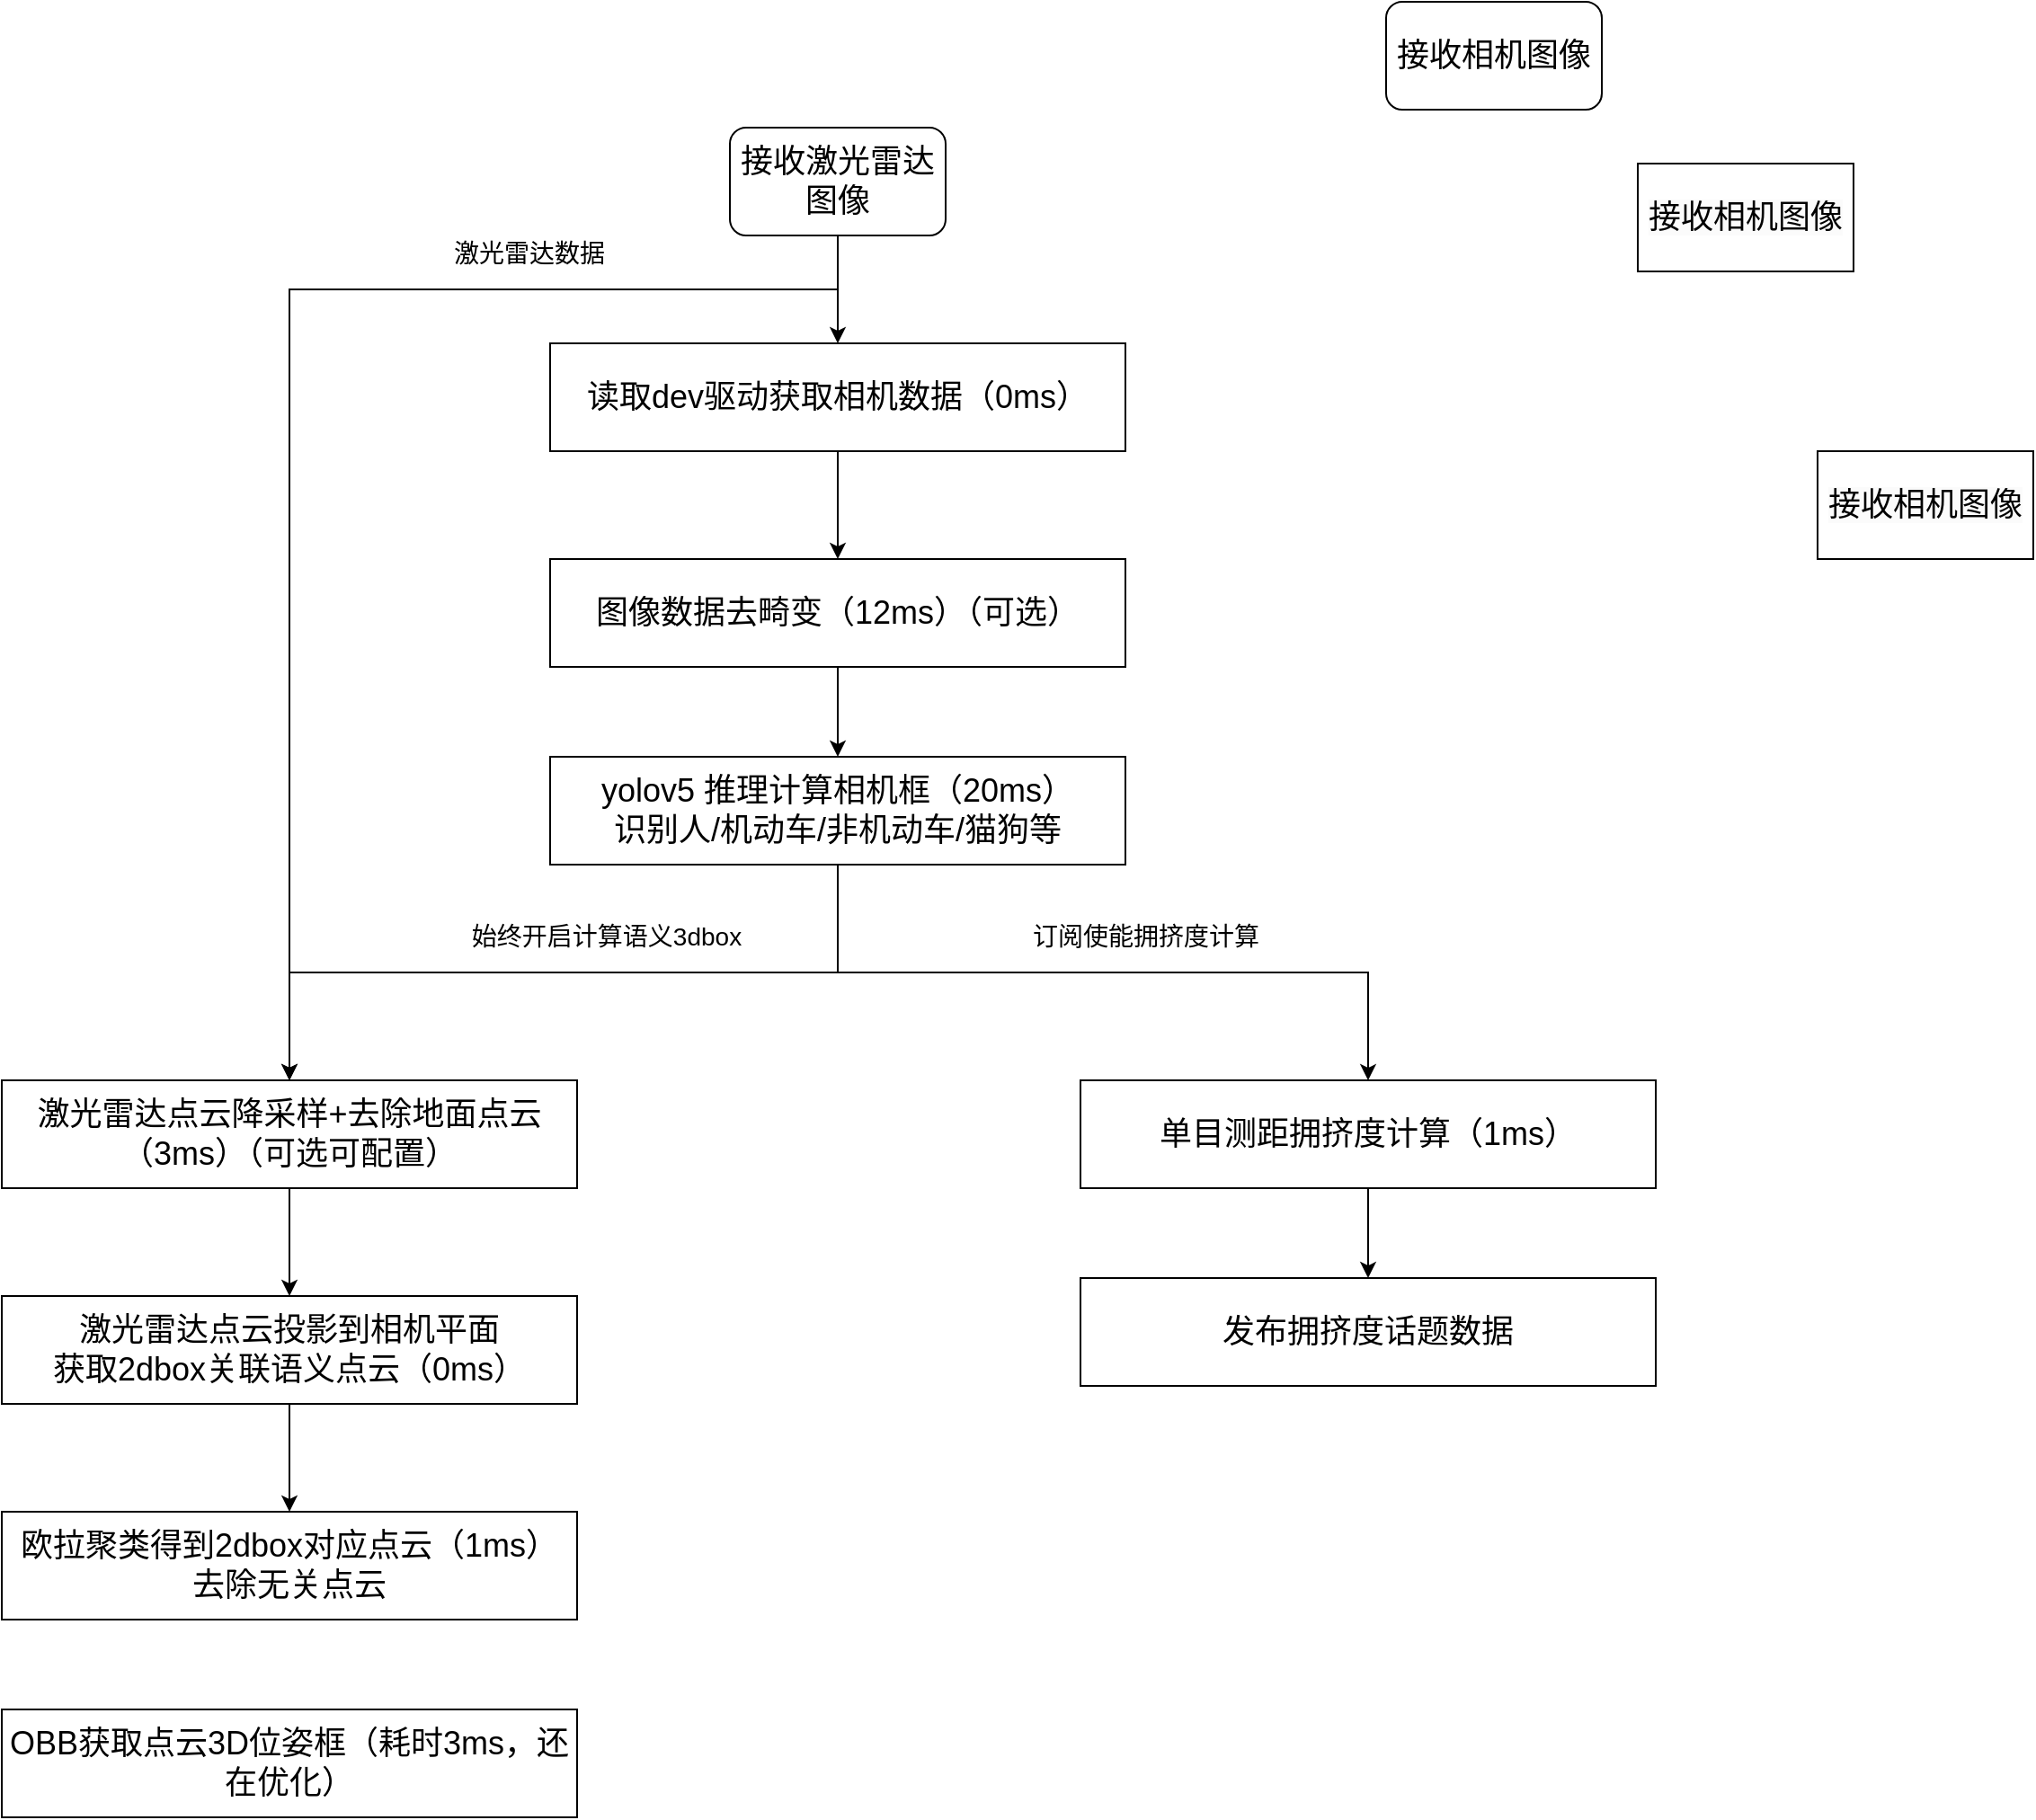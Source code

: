 <mxfile version="24.7.6">
  <diagram name="Page-1" id="hP-dEu_CVExecX_DF-mA">
    <mxGraphModel dx="1728" dy="994" grid="1" gridSize="10" guides="1" tooltips="1" connect="1" arrows="1" fold="1" page="1" pageScale="1" pageWidth="1654" pageHeight="2336" math="0" shadow="0">
      <root>
        <mxCell id="0" />
        <mxCell id="1" parent="0" />
        <mxCell id="Sc6bf__xJOu8bdqY58xA-1" value="&lt;font style=&quot;font-size: 18px;&quot;&gt;接收相机图像&lt;/font&gt;" style="rounded=1;whiteSpace=wrap;html=1;" vertex="1" parent="1">
          <mxGeometry x="1070" y="110" width="120" height="60" as="geometry" />
        </mxCell>
        <mxCell id="Sc6bf__xJOu8bdqY58xA-20" style="edgeStyle=orthogonalEdgeStyle;rounded=0;orthogonalLoop=1;jettySize=auto;html=1;entryX=0.5;entryY=0;entryDx=0;entryDy=0;" edge="1" parent="1" source="Sc6bf__xJOu8bdqY58xA-2" target="Sc6bf__xJOu8bdqY58xA-19">
          <mxGeometry relative="1" as="geometry" />
        </mxCell>
        <mxCell id="Sc6bf__xJOu8bdqY58xA-29" style="edgeStyle=orthogonalEdgeStyle;rounded=0;orthogonalLoop=1;jettySize=auto;html=1;" edge="1" parent="1" source="Sc6bf__xJOu8bdqY58xA-2" target="Sc6bf__xJOu8bdqY58xA-22">
          <mxGeometry relative="1" as="geometry">
            <mxPoint x="460" y="660" as="targetPoint" />
            <Array as="points">
              <mxPoint x="765" y="270" />
              <mxPoint x="460" y="270" />
            </Array>
          </mxGeometry>
        </mxCell>
        <mxCell id="Sc6bf__xJOu8bdqY58xA-30" value="&lt;font style=&quot;font-size: 14px;&quot;&gt;激光雷达数据&lt;/font&gt;" style="edgeLabel;html=1;align=center;verticalAlign=middle;resizable=0;points=[];" vertex="1" connectable="0" parent="Sc6bf__xJOu8bdqY58xA-29">
          <mxGeometry x="-0.484" y="-5" relative="1" as="geometry">
            <mxPoint x="-2" y="-15" as="offset" />
          </mxGeometry>
        </mxCell>
        <mxCell id="Sc6bf__xJOu8bdqY58xA-2" value="&lt;font style=&quot;font-size: 18px;&quot;&gt;接收激光雷达图像&lt;/font&gt;" style="rounded=1;whiteSpace=wrap;html=1;" vertex="1" parent="1">
          <mxGeometry x="705" y="180" width="120" height="60" as="geometry" />
        </mxCell>
        <mxCell id="Sc6bf__xJOu8bdqY58xA-5" value="&lt;span style=&quot;color: rgb(0, 0, 0); font-family: Helvetica; font-size: 18px; font-style: normal; font-variant-ligatures: normal; font-variant-caps: normal; font-weight: 400; letter-spacing: normal; orphans: 2; text-align: center; text-indent: 0px; text-transform: none; widows: 2; word-spacing: 0px; -webkit-text-stroke-width: 0px; white-space: normal; background-color: rgb(251, 251, 251); text-decoration-thickness: initial; text-decoration-style: initial; text-decoration-color: initial; display: inline !important; float: none;&quot;&gt;接收相机图像&lt;/span&gt;" style="rounded=0;whiteSpace=wrap;html=1;" vertex="1" parent="1">
          <mxGeometry x="1210" y="200" width="120" height="60" as="geometry" />
        </mxCell>
        <mxCell id="Sc6bf__xJOu8bdqY58xA-6" value="&lt;span style=&quot;color: rgb(0, 0, 0); font-family: Helvetica; font-size: 18px; font-style: normal; font-variant-ligatures: normal; font-variant-caps: normal; font-weight: 400; letter-spacing: normal; orphans: 2; text-align: center; text-indent: 0px; text-transform: none; widows: 2; word-spacing: 0px; -webkit-text-stroke-width: 0px; white-space: normal; background-color: rgb(251, 251, 251); text-decoration-thickness: initial; text-decoration-style: initial; text-decoration-color: initial; display: inline !important; float: none;&quot;&gt;接收相机图像&lt;/span&gt;" style="rounded=0;whiteSpace=wrap;html=1;" vertex="1" parent="1">
          <mxGeometry x="1310" y="360" width="120" height="60" as="geometry" />
        </mxCell>
        <mxCell id="Sc6bf__xJOu8bdqY58xA-13" style="edgeStyle=orthogonalEdgeStyle;rounded=0;orthogonalLoop=1;jettySize=auto;html=1;entryX=0.5;entryY=0;entryDx=0;entryDy=0;" edge="1" parent="1" source="Sc6bf__xJOu8bdqY58xA-10" target="Sc6bf__xJOu8bdqY58xA-11">
          <mxGeometry relative="1" as="geometry" />
        </mxCell>
        <mxCell id="Sc6bf__xJOu8bdqY58xA-10" value="&lt;span style=&quot;font-size: 18px;&quot;&gt;图像数据去畸变（12ms）（可选）&lt;/span&gt;" style="rounded=0;whiteSpace=wrap;html=1;" vertex="1" parent="1">
          <mxGeometry x="605" y="420" width="320" height="60" as="geometry" />
        </mxCell>
        <mxCell id="Sc6bf__xJOu8bdqY58xA-15" style="edgeStyle=orthogonalEdgeStyle;rounded=0;orthogonalLoop=1;jettySize=auto;html=1;" edge="1" parent="1" source="Sc6bf__xJOu8bdqY58xA-11" target="Sc6bf__xJOu8bdqY58xA-14">
          <mxGeometry relative="1" as="geometry" />
        </mxCell>
        <mxCell id="Sc6bf__xJOu8bdqY58xA-16" value="&lt;font style=&quot;font-size: 14px;&quot;&gt;订阅使能拥挤度计算&lt;/font&gt;" style="edgeLabel;html=1;align=center;verticalAlign=middle;resizable=0;points=[];" vertex="1" connectable="0" parent="Sc6bf__xJOu8bdqY58xA-15">
          <mxGeometry x="0.11" y="-1" relative="1" as="geometry">
            <mxPoint y="-21" as="offset" />
          </mxGeometry>
        </mxCell>
        <mxCell id="Sc6bf__xJOu8bdqY58xA-23" style="edgeStyle=orthogonalEdgeStyle;rounded=0;orthogonalLoop=1;jettySize=auto;html=1;entryX=0.5;entryY=0;entryDx=0;entryDy=0;" edge="1" parent="1" source="Sc6bf__xJOu8bdqY58xA-11" target="Sc6bf__xJOu8bdqY58xA-22">
          <mxGeometry relative="1" as="geometry" />
        </mxCell>
        <mxCell id="Sc6bf__xJOu8bdqY58xA-24" value="&lt;font style=&quot;font-size: 14px;&quot;&gt;始终开启计算语义3dbox&lt;/font&gt;" style="edgeLabel;html=1;align=center;verticalAlign=middle;resizable=0;points=[];" vertex="1" connectable="0" parent="Sc6bf__xJOu8bdqY58xA-23">
          <mxGeometry x="-0.111" y="-3" relative="1" as="geometry">
            <mxPoint y="-17" as="offset" />
          </mxGeometry>
        </mxCell>
        <mxCell id="Sc6bf__xJOu8bdqY58xA-11" value="&lt;span style=&quot;font-size: 18px;&quot;&gt;yolov5 推理计算相机框&lt;/span&gt;&lt;span style=&quot;font-size: 18px;&quot;&gt;（20ms）&lt;/span&gt;&lt;div&gt;&lt;span style=&quot;font-size: 18px;&quot;&gt;识别人/机动车/非机动车/猫狗等&lt;/span&gt;&lt;/div&gt;" style="rounded=0;whiteSpace=wrap;html=1;" vertex="1" parent="1">
          <mxGeometry x="605" y="530" width="320" height="60" as="geometry" />
        </mxCell>
        <mxCell id="Sc6bf__xJOu8bdqY58xA-18" style="edgeStyle=orthogonalEdgeStyle;rounded=0;orthogonalLoop=1;jettySize=auto;html=1;entryX=0.5;entryY=0;entryDx=0;entryDy=0;" edge="1" parent="1" source="Sc6bf__xJOu8bdqY58xA-14" target="Sc6bf__xJOu8bdqY58xA-17">
          <mxGeometry relative="1" as="geometry" />
        </mxCell>
        <mxCell id="Sc6bf__xJOu8bdqY58xA-14" value="&lt;span style=&quot;font-size: 18px;&quot;&gt;单目测距拥挤度计算（1ms）&lt;/span&gt;" style="rounded=0;whiteSpace=wrap;html=1;" vertex="1" parent="1">
          <mxGeometry x="900" y="710" width="320" height="60" as="geometry" />
        </mxCell>
        <mxCell id="Sc6bf__xJOu8bdqY58xA-17" value="&lt;span style=&quot;font-size: 18px;&quot;&gt;发布拥挤度话题数据&lt;/span&gt;" style="rounded=0;whiteSpace=wrap;html=1;" vertex="1" parent="1">
          <mxGeometry x="900" y="820" width="320" height="60" as="geometry" />
        </mxCell>
        <mxCell id="Sc6bf__xJOu8bdqY58xA-21" style="edgeStyle=orthogonalEdgeStyle;rounded=0;orthogonalLoop=1;jettySize=auto;html=1;entryX=0.5;entryY=0;entryDx=0;entryDy=0;" edge="1" parent="1" source="Sc6bf__xJOu8bdqY58xA-19" target="Sc6bf__xJOu8bdqY58xA-10">
          <mxGeometry relative="1" as="geometry" />
        </mxCell>
        <mxCell id="Sc6bf__xJOu8bdqY58xA-19" value="&lt;span style=&quot;font-size: 18px;&quot;&gt;读取dev驱动获取相机数据（0ms）&lt;/span&gt;" style="rounded=0;whiteSpace=wrap;html=1;" vertex="1" parent="1">
          <mxGeometry x="605" y="300" width="320" height="60" as="geometry" />
        </mxCell>
        <mxCell id="Sc6bf__xJOu8bdqY58xA-26" style="edgeStyle=orthogonalEdgeStyle;rounded=0;orthogonalLoop=1;jettySize=auto;html=1;entryX=0.5;entryY=0;entryDx=0;entryDy=0;" edge="1" parent="1" source="Sc6bf__xJOu8bdqY58xA-22" target="Sc6bf__xJOu8bdqY58xA-25">
          <mxGeometry relative="1" as="geometry" />
        </mxCell>
        <mxCell id="Sc6bf__xJOu8bdqY58xA-22" value="&lt;span style=&quot;font-size: 18px;&quot;&gt;激光雷达点云降采样+去除地面点云（3&lt;/span&gt;&lt;span style=&quot;font-size: 18px; background-color: initial;&quot;&gt;ms）（可选可配置）&lt;/span&gt;" style="rounded=0;whiteSpace=wrap;html=1;" vertex="1" parent="1">
          <mxGeometry x="300" y="710" width="320" height="60" as="geometry" />
        </mxCell>
        <mxCell id="Sc6bf__xJOu8bdqY58xA-28" style="edgeStyle=orthogonalEdgeStyle;rounded=0;orthogonalLoop=1;jettySize=auto;html=1;entryX=0.5;entryY=0;entryDx=0;entryDy=0;" edge="1" parent="1" source="Sc6bf__xJOu8bdqY58xA-25">
          <mxGeometry relative="1" as="geometry">
            <mxPoint x="460" y="950.0" as="targetPoint" />
          </mxGeometry>
        </mxCell>
        <mxCell id="Sc6bf__xJOu8bdqY58xA-25" value="&lt;span style=&quot;font-size: 18px;&quot;&gt;激光雷达点云投影到相机平面&lt;/span&gt;&lt;div&gt;&lt;span style=&quot;font-size: 18px;&quot;&gt;获取2dbox关联语义点云（0ms）&lt;/span&gt;&lt;/div&gt;" style="rounded=0;whiteSpace=wrap;html=1;" vertex="1" parent="1">
          <mxGeometry x="300" y="830" width="320" height="60" as="geometry" />
        </mxCell>
        <mxCell id="Sc6bf__xJOu8bdqY58xA-31" value="&lt;span style=&quot;font-size: 18px;&quot;&gt;欧拉聚类得到2dbox对应点云（1ms）&lt;/span&gt;&lt;div&gt;&lt;span style=&quot;font-size: 18px;&quot;&gt;去除无关点云&lt;/span&gt;&lt;/div&gt;" style="rounded=0;whiteSpace=wrap;html=1;" vertex="1" parent="1">
          <mxGeometry x="300" y="950" width="320" height="60" as="geometry" />
        </mxCell>
        <mxCell id="Sc6bf__xJOu8bdqY58xA-32" value="&lt;span style=&quot;font-size: 18px;&quot;&gt;OBB获取点云3D位姿框（耗时3ms，还在优化）&lt;/span&gt;" style="rounded=0;whiteSpace=wrap;html=1;" vertex="1" parent="1">
          <mxGeometry x="300" y="1060" width="320" height="60" as="geometry" />
        </mxCell>
      </root>
    </mxGraphModel>
  </diagram>
</mxfile>
